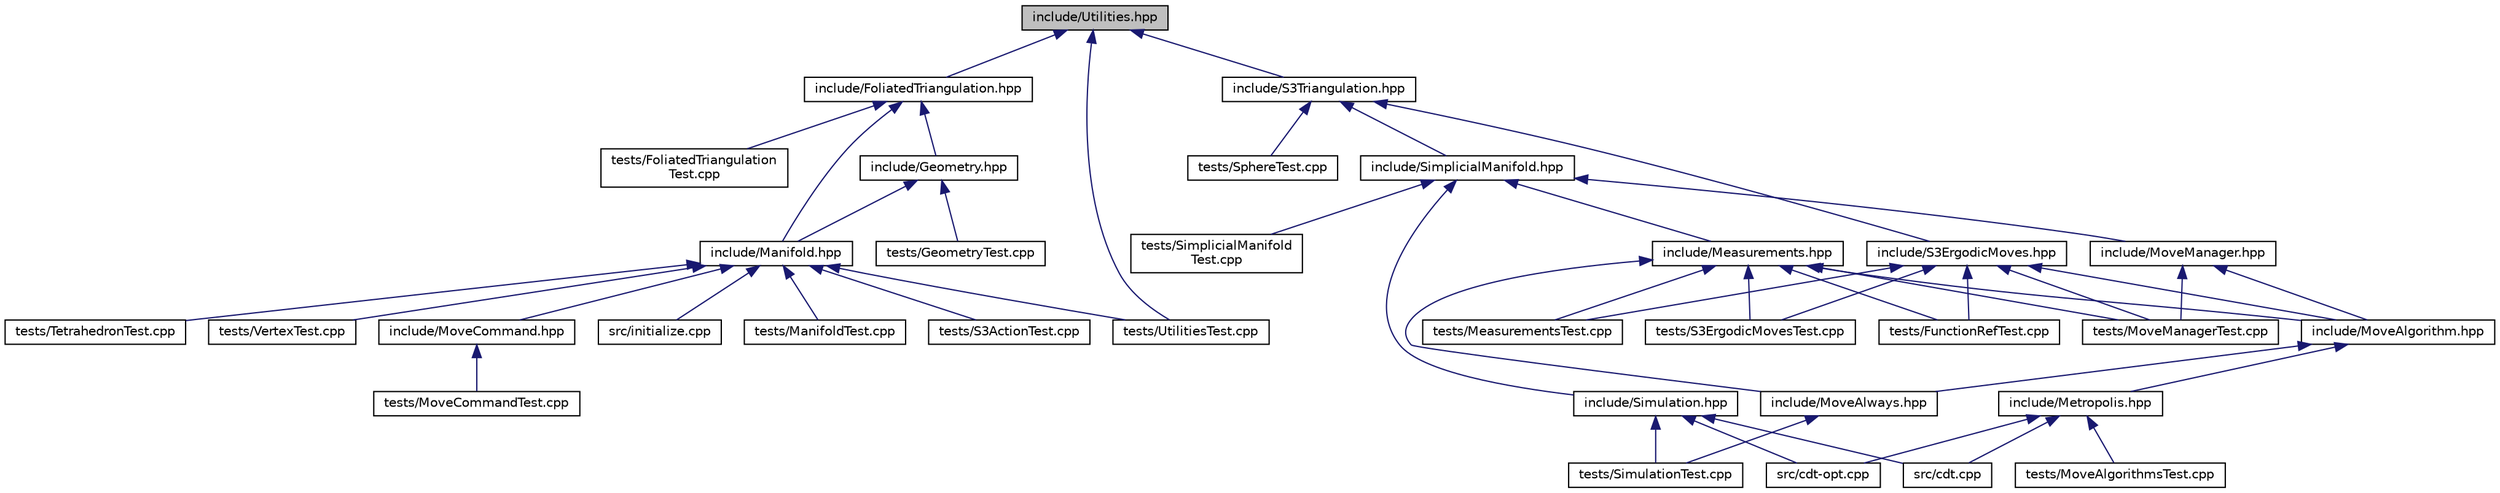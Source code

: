 digraph "include/Utilities.hpp"
{
  edge [fontname="Helvetica",fontsize="10",labelfontname="Helvetica",labelfontsize="10"];
  node [fontname="Helvetica",fontsize="10",shape=record];
  Node17 [label="include/Utilities.hpp",height=0.2,width=0.4,color="black", fillcolor="grey75", style="filled", fontcolor="black"];
  Node17 -> Node18 [dir="back",color="midnightblue",fontsize="10",style="solid",fontname="Helvetica"];
  Node18 [label="include/FoliatedTriangulation.hpp",height=0.2,width=0.4,color="black", fillcolor="white", style="filled",URL="$_foliated_triangulation_8hpp.html",tooltip="Create foliated spherical triangulations. "];
  Node18 -> Node19 [dir="back",color="midnightblue",fontsize="10",style="solid",fontname="Helvetica"];
  Node19 [label="include/Geometry.hpp",height=0.2,width=0.4,color="black", fillcolor="white", style="filled",URL="$_geometry_8hpp.html",tooltip="Data structures for geometry. "];
  Node19 -> Node20 [dir="back",color="midnightblue",fontsize="10",style="solid",fontname="Helvetica"];
  Node20 [label="include/Manifold.hpp",height=0.2,width=0.4,color="black", fillcolor="white", style="filled",URL="$_manifold_8hpp.html",tooltip="Data structures for manifolds. "];
  Node20 -> Node21 [dir="back",color="midnightblue",fontsize="10",style="solid",fontname="Helvetica"];
  Node21 [label="include/MoveCommand.hpp",height=0.2,width=0.4,color="black", fillcolor="white", style="filled",URL="$_move_command_8hpp_source.html"];
  Node21 -> Node22 [dir="back",color="midnightblue",fontsize="10",style="solid",fontname="Helvetica"];
  Node22 [label="tests/MoveCommandTest.cpp",height=0.2,width=0.4,color="black", fillcolor="white", style="filled",URL="$_move_command_test_8cpp.html",tooltip="Tests for moves. "];
  Node20 -> Node23 [dir="back",color="midnightblue",fontsize="10",style="solid",fontname="Helvetica"];
  Node23 [label="src/initialize.cpp",height=0.2,width=0.4,color="black", fillcolor="white", style="filled",URL="$initialize_8cpp.html",tooltip="Generates initial spacetimes. "];
  Node20 -> Node24 [dir="back",color="midnightblue",fontsize="10",style="solid",fontname="Helvetica"];
  Node24 [label="tests/ManifoldTest.cpp",height=0.2,width=0.4,color="black", fillcolor="white", style="filled",URL="$_manifold_test_8cpp.html",tooltip="Tests of new manifold data structure. "];
  Node20 -> Node25 [dir="back",color="midnightblue",fontsize="10",style="solid",fontname="Helvetica"];
  Node25 [label="tests/S3ActionTest.cpp",height=0.2,width=0.4,color="black", fillcolor="white", style="filled",URL="$_s3_action_test_8cpp_source.html"];
  Node20 -> Node26 [dir="back",color="midnightblue",fontsize="10",style="solid",fontname="Helvetica"];
  Node26 [label="tests/TetrahedronTest.cpp",height=0.2,width=0.4,color="black", fillcolor="white", style="filled",URL="$_tetrahedron_test_8cpp_source.html"];
  Node20 -> Node27 [dir="back",color="midnightblue",fontsize="10",style="solid",fontname="Helvetica"];
  Node27 [label="tests/UtilitiesTest.cpp",height=0.2,width=0.4,color="black", fillcolor="white", style="filled",URL="$_utilities_test_8cpp.html",tooltip="Tests on utility functions. "];
  Node20 -> Node28 [dir="back",color="midnightblue",fontsize="10",style="solid",fontname="Helvetica"];
  Node28 [label="tests/VertexTest.cpp",height=0.2,width=0.4,color="black", fillcolor="white", style="filled",URL="$_vertex_test_8cpp_source.html"];
  Node19 -> Node29 [dir="back",color="midnightblue",fontsize="10",style="solid",fontname="Helvetica"];
  Node29 [label="tests/GeometryTest.cpp",height=0.2,width=0.4,color="black", fillcolor="white", style="filled",URL="$_geometry_test_8cpp.html",tooltip="Tests of new geometry data structure. "];
  Node18 -> Node20 [dir="back",color="midnightblue",fontsize="10",style="solid",fontname="Helvetica"];
  Node18 -> Node30 [dir="back",color="midnightblue",fontsize="10",style="solid",fontname="Helvetica"];
  Node30 [label="tests/FoliatedTriangulation\lTest.cpp",height=0.2,width=0.4,color="black", fillcolor="white", style="filled",URL="$_foliated_triangulation_test_8cpp.html",tooltip="Tests for foliated triangulations. "];
  Node17 -> Node31 [dir="back",color="midnightblue",fontsize="10",style="solid",fontname="Helvetica"];
  Node31 [label="include/S3Triangulation.hpp",height=0.2,width=0.4,color="black", fillcolor="white", style="filled",URL="$_s3_triangulation_8hpp.html",tooltip="Functions on 3D Spherical Delaunay Triangulations. "];
  Node31 -> Node32 [dir="back",color="midnightblue",fontsize="10",style="solid",fontname="Helvetica"];
  Node32 [label="include/S3ErgodicMoves.hpp",height=0.2,width=0.4,color="black", fillcolor="white", style="filled",URL="$_s3_ergodic_moves_8hpp.html",tooltip="Pachner moves on 3D Delaunay Triangulations. "];
  Node32 -> Node33 [dir="back",color="midnightblue",fontsize="10",style="solid",fontname="Helvetica"];
  Node33 [label="include/MoveAlgorithm.hpp",height=0.2,width=0.4,color="black", fillcolor="white", style="filled",URL="$_move_algorithm_8hpp.html",tooltip="Base class for move algorithms on Delaunay Triangulations. "];
  Node33 -> Node34 [dir="back",color="midnightblue",fontsize="10",style="solid",fontname="Helvetica"];
  Node34 [label="include/Metropolis.hpp",height=0.2,width=0.4,color="black", fillcolor="white", style="filled",URL="$_metropolis_8hpp.html",tooltip="Perform Metropolis-Hastings algorithm on Delaunay Triangulations. "];
  Node34 -> Node35 [dir="back",color="midnightblue",fontsize="10",style="solid",fontname="Helvetica"];
  Node35 [label="src/cdt-opt.cpp",height=0.2,width=0.4,color="black", fillcolor="white", style="filled",URL="$cdt-opt_8cpp.html",tooltip="Outputs values to determine optimizations. "];
  Node34 -> Node36 [dir="back",color="midnightblue",fontsize="10",style="solid",fontname="Helvetica"];
  Node36 [label="src/cdt.cpp",height=0.2,width=0.4,color="black", fillcolor="white", style="filled",URL="$cdt_8cpp.html",tooltip="The main executable. "];
  Node34 -> Node37 [dir="back",color="midnightblue",fontsize="10",style="solid",fontname="Helvetica"];
  Node37 [label="tests/MoveAlgorithmsTest.cpp",height=0.2,width=0.4,color="black", fillcolor="white", style="filled",URL="$_move_algorithms_test_8cpp.html",tooltip="Tests for the Metropolis-Hastings algorithm. "];
  Node33 -> Node38 [dir="back",color="midnightblue",fontsize="10",style="solid",fontname="Helvetica"];
  Node38 [label="include/MoveAlways.hpp",height=0.2,width=0.4,color="black", fillcolor="white", style="filled",URL="$_move_always_8hpp.html",tooltip="Always randomly selects moves to perform on Delaunay Triangulations. "];
  Node38 -> Node39 [dir="back",color="midnightblue",fontsize="10",style="solid",fontname="Helvetica"];
  Node39 [label="tests/SimulationTest.cpp",height=0.2,width=0.4,color="black", fillcolor="white", style="filled",URL="$_simulation_test_8cpp_source.html"];
  Node32 -> Node40 [dir="back",color="midnightblue",fontsize="10",style="solid",fontname="Helvetica"];
  Node40 [label="tests/FunctionRefTest.cpp",height=0.2,width=0.4,color="black", fillcolor="white", style="filled",URL="$_function_ref_test_8cpp_source.html"];
  Node32 -> Node41 [dir="back",color="midnightblue",fontsize="10",style="solid",fontname="Helvetica"];
  Node41 [label="tests/MeasurementsTest.cpp",height=0.2,width=0.4,color="black", fillcolor="white", style="filled",URL="$_measurements_test_8cpp.html",tooltip="Tests for the various measurement functions. "];
  Node32 -> Node42 [dir="back",color="midnightblue",fontsize="10",style="solid",fontname="Helvetica"];
  Node42 [label="tests/MoveManagerTest.cpp",height=0.2,width=0.4,color="black", fillcolor="white", style="filled",URL="$_move_manager_test_8cpp_source.html"];
  Node32 -> Node43 [dir="back",color="midnightblue",fontsize="10",style="solid",fontname="Helvetica"];
  Node43 [label="tests/S3ErgodicMovesTest.cpp",height=0.2,width=0.4,color="black", fillcolor="white", style="filled",URL="$_s3_ergodic_moves_test_8cpp_source.html"];
  Node31 -> Node44 [dir="back",color="midnightblue",fontsize="10",style="solid",fontname="Helvetica"];
  Node44 [label="include/SimplicialManifold.hpp",height=0.2,width=0.4,color="black", fillcolor="white", style="filled",URL="$_simplicial_manifold_8hpp.html",tooltip="Data structures for simplicial manifolds. "];
  Node44 -> Node45 [dir="back",color="midnightblue",fontsize="10",style="solid",fontname="Helvetica"];
  Node45 [label="include/Measurements.hpp",height=0.2,width=0.4,color="black", fillcolor="white", style="filled",URL="$_measurements_8hpp.html",tooltip="Measurements of the simulation. "];
  Node45 -> Node33 [dir="back",color="midnightblue",fontsize="10",style="solid",fontname="Helvetica"];
  Node45 -> Node38 [dir="back",color="midnightblue",fontsize="10",style="solid",fontname="Helvetica"];
  Node45 -> Node40 [dir="back",color="midnightblue",fontsize="10",style="solid",fontname="Helvetica"];
  Node45 -> Node41 [dir="back",color="midnightblue",fontsize="10",style="solid",fontname="Helvetica"];
  Node45 -> Node42 [dir="back",color="midnightblue",fontsize="10",style="solid",fontname="Helvetica"];
  Node45 -> Node43 [dir="back",color="midnightblue",fontsize="10",style="solid",fontname="Helvetica"];
  Node44 -> Node46 [dir="back",color="midnightblue",fontsize="10",style="solid",fontname="Helvetica"];
  Node46 [label="include/MoveManager.hpp",height=0.2,width=0.4,color="black", fillcolor="white", style="filled",URL="$_move_manager_8hpp.html",tooltip="RAII class to manage exception-safe foliation-preserving Pachner moves. "];
  Node46 -> Node33 [dir="back",color="midnightblue",fontsize="10",style="solid",fontname="Helvetica"];
  Node46 -> Node42 [dir="back",color="midnightblue",fontsize="10",style="solid",fontname="Helvetica"];
  Node44 -> Node47 [dir="back",color="midnightblue",fontsize="10",style="solid",fontname="Helvetica"];
  Node47 [label="include/Simulation.hpp",height=0.2,width=0.4,color="black", fillcolor="white", style="filled",URL="$_simulation_8hpp.html",tooltip="Simulation class. "];
  Node47 -> Node35 [dir="back",color="midnightblue",fontsize="10",style="solid",fontname="Helvetica"];
  Node47 -> Node36 [dir="back",color="midnightblue",fontsize="10",style="solid",fontname="Helvetica"];
  Node47 -> Node39 [dir="back",color="midnightblue",fontsize="10",style="solid",fontname="Helvetica"];
  Node44 -> Node48 [dir="back",color="midnightblue",fontsize="10",style="solid",fontname="Helvetica"];
  Node48 [label="tests/SimplicialManifold\lTest.cpp",height=0.2,width=0.4,color="black", fillcolor="white", style="filled",URL="$_simplicial_manifold_test_8cpp_source.html"];
  Node31 -> Node49 [dir="back",color="midnightblue",fontsize="10",style="solid",fontname="Helvetica"];
  Node49 [label="tests/SphereTest.cpp",height=0.2,width=0.4,color="black", fillcolor="white", style="filled",URL="$_sphere_test_8cpp.html",tooltip="Tests for spheres. "];
  Node17 -> Node27 [dir="back",color="midnightblue",fontsize="10",style="solid",fontname="Helvetica"];
}
